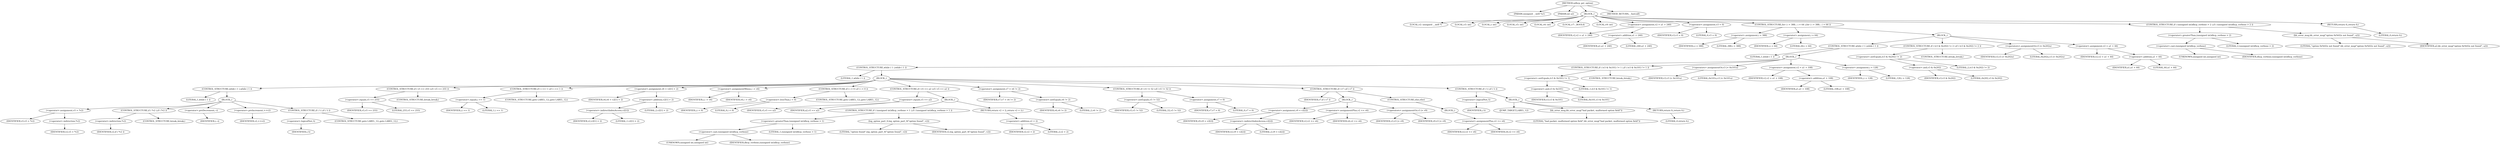 digraph udhcp_get_option {  
"1000108" [label = "(METHOD,udhcp_get_option)" ]
"1000109" [label = "(PARAM,unsigned __int8 *a1)" ]
"1000110" [label = "(PARAM,int a2)" ]
"1000111" [label = "(BLOCK,,)" ]
"1000112" [label = "(LOCAL,v2: unsigned __int8 *)" ]
"1000113" [label = "(LOCAL,v3: int)" ]
"1000114" [label = "(LOCAL,i: int)" ]
"1000115" [label = "(LOCAL,v5: int)" ]
"1000116" [label = "(LOCAL,v6: int)" ]
"1000117" [label = "(LOCAL,v7: _BOOL4)" ]
"1000118" [label = "(LOCAL,v9: int)" ]
"1000119" [label = "(<operator>.assignment,v2 = a1 + 240)" ]
"1000120" [label = "(IDENTIFIER,v2,v2 = a1 + 240)" ]
"1000121" [label = "(<operator>.addition,a1 + 240)" ]
"1000122" [label = "(IDENTIFIER,a1,a1 + 240)" ]
"1000123" [label = "(LITERAL,240,a1 + 240)" ]
"1000124" [label = "(<operator>.assignment,v3 = 0)" ]
"1000125" [label = "(IDENTIFIER,v3,v3 = 0)" ]
"1000126" [label = "(LITERAL,0,v3 = 0)" ]
"1000127" [label = "(CONTROL_STRUCTURE,for ( i = 388; ; i = 64 ),for ( i = 388; ; i = 64 ))" ]
"1000128" [label = "(<operator>.assignment,i = 388)" ]
"1000129" [label = "(IDENTIFIER,i,i = 388)" ]
"1000130" [label = "(LITERAL,388,i = 388)" ]
"1000131" [label = "(<operator>.assignment,i = 64)" ]
"1000132" [label = "(IDENTIFIER,i,i = 64)" ]
"1000133" [label = "(LITERAL,64,i = 64)" ]
"1000134" [label = "(BLOCK,,)" ]
"1000135" [label = "(CONTROL_STRUCTURE,while ( 1 ),while ( 1 ))" ]
"1000136" [label = "(LITERAL,1,while ( 1 ))" ]
"1000137" [label = "(BLOCK,,)" ]
"1000138" [label = "(CONTROL_STRUCTURE,while ( 1 ),while ( 1 ))" ]
"1000139" [label = "(LITERAL,1,while ( 1 ))" ]
"1000140" [label = "(BLOCK,,)" ]
"1000141" [label = "(CONTROL_STRUCTURE,while ( 1 ),while ( 1 ))" ]
"1000142" [label = "(LITERAL,1,while ( 1 ))" ]
"1000143" [label = "(BLOCK,,)" ]
"1000144" [label = "(<operator>.assignment,v5 = *v2)" ]
"1000145" [label = "(IDENTIFIER,v5,v5 = *v2)" ]
"1000146" [label = "(<operator>.indirection,*v2)" ]
"1000147" [label = "(IDENTIFIER,v2,v5 = *v2)" ]
"1000148" [label = "(CONTROL_STRUCTURE,if ( *v2 ),if ( *v2 ))" ]
"1000149" [label = "(<operator>.indirection,*v2)" ]
"1000150" [label = "(IDENTIFIER,v2,if ( *v2 ))" ]
"1000151" [label = "(CONTROL_STRUCTURE,break;,break;)" ]
"1000152" [label = "(<operator>.preDecrement,--i)" ]
"1000153" [label = "(IDENTIFIER,i,--i)" ]
"1000154" [label = "(<operator>.preIncrement,++v2)" ]
"1000155" [label = "(IDENTIFIER,v2,++v2)" ]
"1000156" [label = "(CONTROL_STRUCTURE,if ( !i ),if ( !i ))" ]
"1000157" [label = "(<operator>.logicalNot,!i)" ]
"1000158" [label = "(IDENTIFIER,i,!i)" ]
"1000159" [label = "(CONTROL_STRUCTURE,goto LABEL_12;,goto LABEL_12;)" ]
"1000160" [label = "(CONTROL_STRUCTURE,if ( v5 == 255 ),if ( v5 == 255 ))" ]
"1000161" [label = "(<operator>.equals,v5 == 255)" ]
"1000162" [label = "(IDENTIFIER,v5,v5 == 255)" ]
"1000163" [label = "(LITERAL,255,v5 == 255)" ]
"1000164" [label = "(CONTROL_STRUCTURE,break;,break;)" ]
"1000165" [label = "(CONTROL_STRUCTURE,if ( i == 1 ),if ( i == 1 ))" ]
"1000166" [label = "(<operator>.equals,i == 1)" ]
"1000167" [label = "(IDENTIFIER,i,i == 1)" ]
"1000168" [label = "(LITERAL,1,i == 1)" ]
"1000169" [label = "(CONTROL_STRUCTURE,goto LABEL_12;,goto LABEL_12;)" ]
"1000170" [label = "(<operator>.assignment,v6 = v2[1] + 2)" ]
"1000171" [label = "(IDENTIFIER,v6,v6 = v2[1] + 2)" ]
"1000172" [label = "(<operator>.addition,v2[1] + 2)" ]
"1000173" [label = "(<operator>.indirectIndexAccess,v2[1])" ]
"1000174" [label = "(IDENTIFIER,v2,v2[1] + 2)" ]
"1000175" [label = "(LITERAL,1,v2[1] + 2)" ]
"1000176" [label = "(LITERAL,2,v2[1] + 2)" ]
"1000177" [label = "(<operator>.assignmentMinus,i -= v6)" ]
"1000178" [label = "(IDENTIFIER,i,i -= v6)" ]
"1000179" [label = "(IDENTIFIER,v6,i -= v6)" ]
"1000180" [label = "(CONTROL_STRUCTURE,if ( i < 0 ),if ( i < 0 ))" ]
"1000181" [label = "(<operator>.lessThan,i < 0)" ]
"1000182" [label = "(IDENTIFIER,i,i < 0)" ]
"1000183" [label = "(LITERAL,0,i < 0)" ]
"1000184" [label = "(CONTROL_STRUCTURE,goto LABEL_12;,goto LABEL_12;)" ]
"1000185" [label = "(CONTROL_STRUCTURE,if ( v5 == a2 ),if ( v5 == a2 ))" ]
"1000186" [label = "(<operator>.equals,v5 == a2)" ]
"1000187" [label = "(IDENTIFIER,v5,v5 == a2)" ]
"1000188" [label = "(IDENTIFIER,a2,v5 == a2)" ]
"1000189" [label = "(BLOCK,,)" ]
"1000190" [label = "(CONTROL_STRUCTURE,if ( (unsigned int)dhcp_verbose > 1 ),if ( (unsigned int)dhcp_verbose > 1 ))" ]
"1000191" [label = "(<operator>.greaterThan,(unsigned int)dhcp_verbose > 1)" ]
"1000192" [label = "(<operator>.cast,(unsigned int)dhcp_verbose)" ]
"1000193" [label = "(UNKNOWN,unsigned int,unsigned int)" ]
"1000194" [label = "(IDENTIFIER,dhcp_verbose,(unsigned int)dhcp_verbose)" ]
"1000195" [label = "(LITERAL,1,(unsigned int)dhcp_verbose > 1)" ]
"1000196" [label = "(log_option_part_0,log_option_part_0(\"option found\", v2))" ]
"1000197" [label = "(LITERAL,\"option found\",log_option_part_0(\"option found\", v2))" ]
"1000198" [label = "(IDENTIFIER,v2,log_option_part_0(\"option found\", v2))" ]
"1000199" [label = "(RETURN,return v2 + 2;,return v2 + 2;)" ]
"1000200" [label = "(<operator>.addition,v2 + 2)" ]
"1000201" [label = "(IDENTIFIER,v2,v2 + 2)" ]
"1000202" [label = "(LITERAL,2,v2 + 2)" ]
"1000203" [label = "(<operator>.assignment,v7 = v6 != 2)" ]
"1000204" [label = "(IDENTIFIER,v7,v7 = v6 != 2)" ]
"1000205" [label = "(<operator>.notEquals,v6 != 2)" ]
"1000206" [label = "(IDENTIFIER,v6,v6 != 2)" ]
"1000207" [label = "(LITERAL,2,v6 != 2)" ]
"1000208" [label = "(CONTROL_STRUCTURE,if ( v5 != 52 ),if ( v5 != 52 ))" ]
"1000209" [label = "(<operator>.notEquals,v5 != 52)" ]
"1000210" [label = "(IDENTIFIER,v5,v5 != 52)" ]
"1000211" [label = "(LITERAL,52,v5 != 52)" ]
"1000212" [label = "(<operator>.assignment,v7 = 0)" ]
"1000213" [label = "(IDENTIFIER,v7,v7 = 0)" ]
"1000214" [label = "(LITERAL,0,v7 = 0)" ]
"1000215" [label = "(CONTROL_STRUCTURE,if ( v7 ),if ( v7 ))" ]
"1000216" [label = "(IDENTIFIER,v7,if ( v7 ))" ]
"1000217" [label = "(BLOCK,,)" ]
"1000218" [label = "(<operator>.assignment,v9 = v2[2])" ]
"1000219" [label = "(IDENTIFIER,v9,v9 = v2[2])" ]
"1000220" [label = "(<operator>.indirectIndexAccess,v2[2])" ]
"1000221" [label = "(IDENTIFIER,v2,v9 = v2[2])" ]
"1000222" [label = "(LITERAL,2,v9 = v2[2])" ]
"1000223" [label = "(<operator>.assignmentPlus,v2 += v6)" ]
"1000224" [label = "(IDENTIFIER,v2,v2 += v6)" ]
"1000225" [label = "(IDENTIFIER,v6,v2 += v6)" ]
"1000226" [label = "(<operators>.assignmentOr,v3 |= v9)" ]
"1000227" [label = "(IDENTIFIER,v3,v3 |= v9)" ]
"1000228" [label = "(IDENTIFIER,v9,v3 |= v9)" ]
"1000229" [label = "(CONTROL_STRUCTURE,else,else)" ]
"1000230" [label = "(BLOCK,,)" ]
"1000231" [label = "(<operator>.assignmentPlus,v2 += v6)" ]
"1000232" [label = "(IDENTIFIER,v2,v2 += v6)" ]
"1000233" [label = "(IDENTIFIER,v6,v2 += v6)" ]
"1000234" [label = "(CONTROL_STRUCTURE,if ( !i ),if ( !i ))" ]
"1000235" [label = "(<operator>.logicalNot,!i)" ]
"1000236" [label = "(IDENTIFIER,i,!i)" ]
"1000237" [label = "(BLOCK,,)" ]
"1000238" [label = "(JUMP_TARGET,LABEL_12)" ]
"1000239" [label = "(bb_error_msg,bb_error_msg(\"bad packet, malformed option field\"))" ]
"1000240" [label = "(LITERAL,\"bad packet, malformed option field\",bb_error_msg(\"bad packet, malformed option field\"))" ]
"1000241" [label = "(RETURN,return 0;,return 0;)" ]
"1000242" [label = "(LITERAL,0,return 0;)" ]
"1000243" [label = "(CONTROL_STRUCTURE,if ( (v3 & 0x101) != 1 ),if ( (v3 & 0x101) != 1 ))" ]
"1000244" [label = "(<operator>.notEquals,(v3 & 0x101) != 1)" ]
"1000245" [label = "(<operator>.and,v3 & 0x101)" ]
"1000246" [label = "(IDENTIFIER,v3,v3 & 0x101)" ]
"1000247" [label = "(LITERAL,0x101,v3 & 0x101)" ]
"1000248" [label = "(LITERAL,1,(v3 & 0x101) != 1)" ]
"1000249" [label = "(CONTROL_STRUCTURE,break;,break;)" ]
"1000250" [label = "(<operators>.assignmentOr,v3 |= 0x101u)" ]
"1000251" [label = "(IDENTIFIER,v3,v3 |= 0x101u)" ]
"1000252" [label = "(LITERAL,0x101u,v3 |= 0x101u)" ]
"1000253" [label = "(<operator>.assignment,v2 = a1 + 108)" ]
"1000254" [label = "(IDENTIFIER,v2,v2 = a1 + 108)" ]
"1000255" [label = "(<operator>.addition,a1 + 108)" ]
"1000256" [label = "(IDENTIFIER,a1,a1 + 108)" ]
"1000257" [label = "(LITERAL,108,a1 + 108)" ]
"1000258" [label = "(<operator>.assignment,i = 128)" ]
"1000259" [label = "(IDENTIFIER,i,i = 128)" ]
"1000260" [label = "(LITERAL,128,i = 128)" ]
"1000261" [label = "(CONTROL_STRUCTURE,if ( (v3 & 0x202) != 2 ),if ( (v3 & 0x202) != 2 ))" ]
"1000262" [label = "(<operator>.notEquals,(v3 & 0x202) != 2)" ]
"1000263" [label = "(<operator>.and,v3 & 0x202)" ]
"1000264" [label = "(IDENTIFIER,v3,v3 & 0x202)" ]
"1000265" [label = "(LITERAL,0x202,v3 & 0x202)" ]
"1000266" [label = "(LITERAL,2,(v3 & 0x202) != 2)" ]
"1000267" [label = "(CONTROL_STRUCTURE,break;,break;)" ]
"1000268" [label = "(<operators>.assignmentOr,v3 |= 0x202u)" ]
"1000269" [label = "(IDENTIFIER,v3,v3 |= 0x202u)" ]
"1000270" [label = "(LITERAL,0x202u,v3 |= 0x202u)" ]
"1000271" [label = "(<operator>.assignment,v2 = a1 + 44)" ]
"1000272" [label = "(IDENTIFIER,v2,v2 = a1 + 44)" ]
"1000273" [label = "(<operator>.addition,a1 + 44)" ]
"1000274" [label = "(IDENTIFIER,a1,a1 + 44)" ]
"1000275" [label = "(LITERAL,44,a1 + 44)" ]
"1000276" [label = "(CONTROL_STRUCTURE,if ( (unsigned int)dhcp_verbose > 2 ),if ( (unsigned int)dhcp_verbose > 2 ))" ]
"1000277" [label = "(<operator>.greaterThan,(unsigned int)dhcp_verbose > 2)" ]
"1000278" [label = "(<operator>.cast,(unsigned int)dhcp_verbose)" ]
"1000279" [label = "(UNKNOWN,unsigned int,unsigned int)" ]
"1000280" [label = "(IDENTIFIER,dhcp_verbose,(unsigned int)dhcp_verbose)" ]
"1000281" [label = "(LITERAL,2,(unsigned int)dhcp_verbose > 2)" ]
"1000282" [label = "(bb_error_msg,bb_error_msg(\"option 0x%02x not found\", a2))" ]
"1000283" [label = "(LITERAL,\"option 0x%02x not found\",bb_error_msg(\"option 0x%02x not found\", a2))" ]
"1000284" [label = "(IDENTIFIER,a2,bb_error_msg(\"option 0x%02x not found\", a2))" ]
"1000285" [label = "(RETURN,return 0;,return 0;)" ]
"1000286" [label = "(LITERAL,0,return 0;)" ]
"1000287" [label = "(METHOD_RETURN,__fastcall)" ]
  "1000108" -> "1000109" 
  "1000108" -> "1000110" 
  "1000108" -> "1000111" 
  "1000108" -> "1000287" 
  "1000111" -> "1000112" 
  "1000111" -> "1000113" 
  "1000111" -> "1000114" 
  "1000111" -> "1000115" 
  "1000111" -> "1000116" 
  "1000111" -> "1000117" 
  "1000111" -> "1000118" 
  "1000111" -> "1000119" 
  "1000111" -> "1000124" 
  "1000111" -> "1000127" 
  "1000111" -> "1000276" 
  "1000111" -> "1000285" 
  "1000119" -> "1000120" 
  "1000119" -> "1000121" 
  "1000121" -> "1000122" 
  "1000121" -> "1000123" 
  "1000124" -> "1000125" 
  "1000124" -> "1000126" 
  "1000127" -> "1000128" 
  "1000127" -> "1000131" 
  "1000127" -> "1000134" 
  "1000128" -> "1000129" 
  "1000128" -> "1000130" 
  "1000131" -> "1000132" 
  "1000131" -> "1000133" 
  "1000134" -> "1000135" 
  "1000134" -> "1000261" 
  "1000134" -> "1000268" 
  "1000134" -> "1000271" 
  "1000135" -> "1000136" 
  "1000135" -> "1000137" 
  "1000137" -> "1000138" 
  "1000137" -> "1000243" 
  "1000137" -> "1000250" 
  "1000137" -> "1000253" 
  "1000137" -> "1000258" 
  "1000138" -> "1000139" 
  "1000138" -> "1000140" 
  "1000140" -> "1000141" 
  "1000140" -> "1000160" 
  "1000140" -> "1000165" 
  "1000140" -> "1000170" 
  "1000140" -> "1000177" 
  "1000140" -> "1000180" 
  "1000140" -> "1000185" 
  "1000140" -> "1000203" 
  "1000140" -> "1000208" 
  "1000140" -> "1000215" 
  "1000140" -> "1000234" 
  "1000141" -> "1000142" 
  "1000141" -> "1000143" 
  "1000143" -> "1000144" 
  "1000143" -> "1000148" 
  "1000143" -> "1000152" 
  "1000143" -> "1000154" 
  "1000143" -> "1000156" 
  "1000144" -> "1000145" 
  "1000144" -> "1000146" 
  "1000146" -> "1000147" 
  "1000148" -> "1000149" 
  "1000148" -> "1000151" 
  "1000149" -> "1000150" 
  "1000152" -> "1000153" 
  "1000154" -> "1000155" 
  "1000156" -> "1000157" 
  "1000156" -> "1000159" 
  "1000157" -> "1000158" 
  "1000160" -> "1000161" 
  "1000160" -> "1000164" 
  "1000161" -> "1000162" 
  "1000161" -> "1000163" 
  "1000165" -> "1000166" 
  "1000165" -> "1000169" 
  "1000166" -> "1000167" 
  "1000166" -> "1000168" 
  "1000170" -> "1000171" 
  "1000170" -> "1000172" 
  "1000172" -> "1000173" 
  "1000172" -> "1000176" 
  "1000173" -> "1000174" 
  "1000173" -> "1000175" 
  "1000177" -> "1000178" 
  "1000177" -> "1000179" 
  "1000180" -> "1000181" 
  "1000180" -> "1000184" 
  "1000181" -> "1000182" 
  "1000181" -> "1000183" 
  "1000185" -> "1000186" 
  "1000185" -> "1000189" 
  "1000186" -> "1000187" 
  "1000186" -> "1000188" 
  "1000189" -> "1000190" 
  "1000189" -> "1000199" 
  "1000190" -> "1000191" 
  "1000190" -> "1000196" 
  "1000191" -> "1000192" 
  "1000191" -> "1000195" 
  "1000192" -> "1000193" 
  "1000192" -> "1000194" 
  "1000196" -> "1000197" 
  "1000196" -> "1000198" 
  "1000199" -> "1000200" 
  "1000200" -> "1000201" 
  "1000200" -> "1000202" 
  "1000203" -> "1000204" 
  "1000203" -> "1000205" 
  "1000205" -> "1000206" 
  "1000205" -> "1000207" 
  "1000208" -> "1000209" 
  "1000208" -> "1000212" 
  "1000209" -> "1000210" 
  "1000209" -> "1000211" 
  "1000212" -> "1000213" 
  "1000212" -> "1000214" 
  "1000215" -> "1000216" 
  "1000215" -> "1000217" 
  "1000215" -> "1000229" 
  "1000217" -> "1000218" 
  "1000217" -> "1000223" 
  "1000217" -> "1000226" 
  "1000218" -> "1000219" 
  "1000218" -> "1000220" 
  "1000220" -> "1000221" 
  "1000220" -> "1000222" 
  "1000223" -> "1000224" 
  "1000223" -> "1000225" 
  "1000226" -> "1000227" 
  "1000226" -> "1000228" 
  "1000229" -> "1000230" 
  "1000230" -> "1000231" 
  "1000231" -> "1000232" 
  "1000231" -> "1000233" 
  "1000234" -> "1000235" 
  "1000234" -> "1000237" 
  "1000235" -> "1000236" 
  "1000237" -> "1000238" 
  "1000237" -> "1000239" 
  "1000237" -> "1000241" 
  "1000239" -> "1000240" 
  "1000241" -> "1000242" 
  "1000243" -> "1000244" 
  "1000243" -> "1000249" 
  "1000244" -> "1000245" 
  "1000244" -> "1000248" 
  "1000245" -> "1000246" 
  "1000245" -> "1000247" 
  "1000250" -> "1000251" 
  "1000250" -> "1000252" 
  "1000253" -> "1000254" 
  "1000253" -> "1000255" 
  "1000255" -> "1000256" 
  "1000255" -> "1000257" 
  "1000258" -> "1000259" 
  "1000258" -> "1000260" 
  "1000261" -> "1000262" 
  "1000261" -> "1000267" 
  "1000262" -> "1000263" 
  "1000262" -> "1000266" 
  "1000263" -> "1000264" 
  "1000263" -> "1000265" 
  "1000268" -> "1000269" 
  "1000268" -> "1000270" 
  "1000271" -> "1000272" 
  "1000271" -> "1000273" 
  "1000273" -> "1000274" 
  "1000273" -> "1000275" 
  "1000276" -> "1000277" 
  "1000276" -> "1000282" 
  "1000277" -> "1000278" 
  "1000277" -> "1000281" 
  "1000278" -> "1000279" 
  "1000278" -> "1000280" 
  "1000282" -> "1000283" 
  "1000282" -> "1000284" 
  "1000285" -> "1000286" 
}
